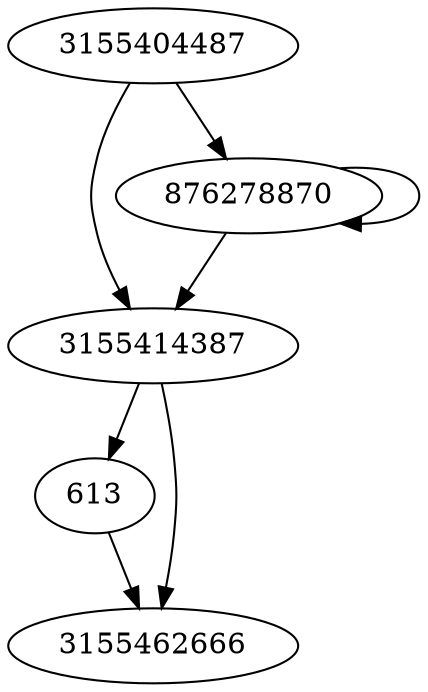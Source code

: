 digraph  {
613;
3155404487;
3155462666;
3155414387;
876278870;
613 -> 3155462666;
3155404487 -> 3155414387;
3155404487 -> 876278870;
3155414387 -> 3155462666;
3155414387 -> 613;
876278870 -> 3155414387;
876278870 -> 876278870;
}

